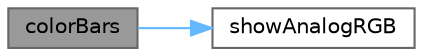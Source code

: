 digraph "colorBars"
{
 // INTERACTIVE_SVG=YES
 // LATEX_PDF_SIZE
  bgcolor="transparent";
  edge [fontname=Helvetica,fontsize=10,labelfontname=Helvetica,labelfontsize=10];
  node [fontname=Helvetica,fontsize=10,shape=box,height=0.2,width=0.4];
  rankdir="LR";
  Node1 [id="Node000001",label="colorBars",height=0.2,width=0.4,color="gray40", fillcolor="grey60", style="filled", fontcolor="black",tooltip=" "];
  Node1 -> Node2 [id="edge1_Node000001_Node000002",color="steelblue1",style="solid",tooltip=" "];
  Node2 [id="Node000002",label="showAnalogRGB",height=0.2,width=0.4,color="grey40", fillcolor="white", style="filled",URL="$d5/d17/_analog_output_8ino_a493f802fe26dce77f378873f891158f8.html#a493f802fe26dce77f378873f891158f8",tooltip=" "];
}
